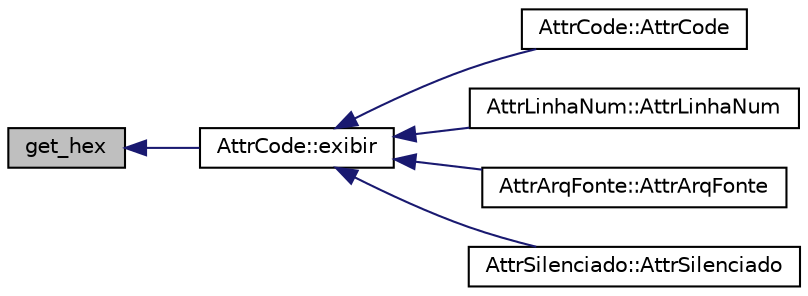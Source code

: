 digraph "get_hex"
{
  edge [fontname="Helvetica",fontsize="10",labelfontname="Helvetica",labelfontsize="10"];
  node [fontname="Helvetica",fontsize="10",shape=record];
  rankdir="LR";
  Node5 [label="get_hex",height=0.2,width=0.4,color="black", fillcolor="grey75", style="filled", fontcolor="black"];
  Node5 -> Node6 [dir="back",color="midnightblue",fontsize="10",style="solid",fontname="Helvetica"];
  Node6 [label="AttrCode::exibir",height=0.2,width=0.4,color="black", fillcolor="white", style="filled",URL="$class_attr_code.html#a8c03ddf700ba3c6a22518e1b700615d2",tooltip="Exibição do atributo <> na saída padrão, conhecendo-se a tabela de símbolos do arquivo corrente..."];
  Node6 -> Node7 [dir="back",color="midnightblue",fontsize="10",style="solid",fontname="Helvetica"];
  Node7 [label="AttrCode::AttrCode",height=0.2,width=0.4,color="black", fillcolor="white", style="filled",URL="$class_attr_code.html#ad658eab041715a91e607daaa615589bf"];
  Node6 -> Node8 [dir="back",color="midnightblue",fontsize="10",style="solid",fontname="Helvetica"];
  Node8 [label="AttrLinhaNum::AttrLinhaNum",height=0.2,width=0.4,color="black", fillcolor="white", style="filled",URL="$class_attr_linha_num.html#a017d3976a937f3a061a6845516ee37ef"];
  Node6 -> Node9 [dir="back",color="midnightblue",fontsize="10",style="solid",fontname="Helvetica"];
  Node9 [label="AttrArqFonte::AttrArqFonte",height=0.2,width=0.4,color="black", fillcolor="white", style="filled",URL="$class_attr_arq_fonte.html#a1216638bfad2d0bfbcdb8cdee520fd0b"];
  Node6 -> Node10 [dir="back",color="midnightblue",fontsize="10",style="solid",fontname="Helvetica"];
  Node10 [label="AttrSilenciado::AttrSilenciado",height=0.2,width=0.4,color="black", fillcolor="white", style="filled",URL="$class_attr_silenciado.html#a9e180e7a6e4effb0e792e599a989cb35"];
}
